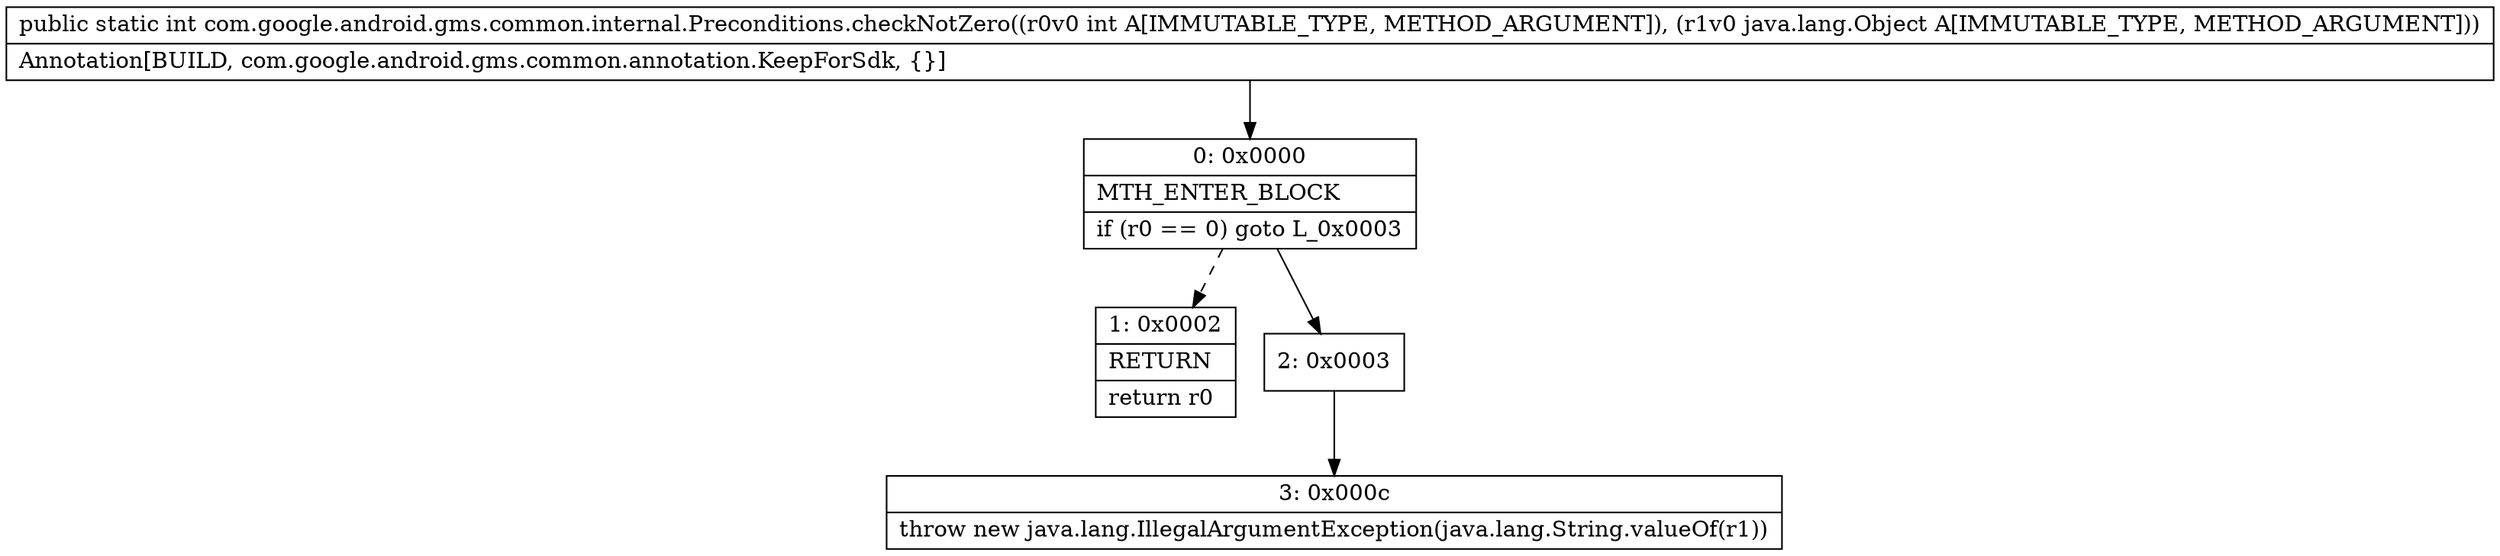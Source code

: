digraph "CFG forcom.google.android.gms.common.internal.Preconditions.checkNotZero(ILjava\/lang\/Object;)I" {
Node_0 [shape=record,label="{0\:\ 0x0000|MTH_ENTER_BLOCK\l|if (r0 == 0) goto L_0x0003\l}"];
Node_1 [shape=record,label="{1\:\ 0x0002|RETURN\l|return r0\l}"];
Node_2 [shape=record,label="{2\:\ 0x0003}"];
Node_3 [shape=record,label="{3\:\ 0x000c|throw new java.lang.IllegalArgumentException(java.lang.String.valueOf(r1))\l}"];
MethodNode[shape=record,label="{public static int com.google.android.gms.common.internal.Preconditions.checkNotZero((r0v0 int A[IMMUTABLE_TYPE, METHOD_ARGUMENT]), (r1v0 java.lang.Object A[IMMUTABLE_TYPE, METHOD_ARGUMENT]))  | Annotation[BUILD, com.google.android.gms.common.annotation.KeepForSdk, \{\}]\l}"];
MethodNode -> Node_0;
Node_0 -> Node_1[style=dashed];
Node_0 -> Node_2;
Node_2 -> Node_3;
}


